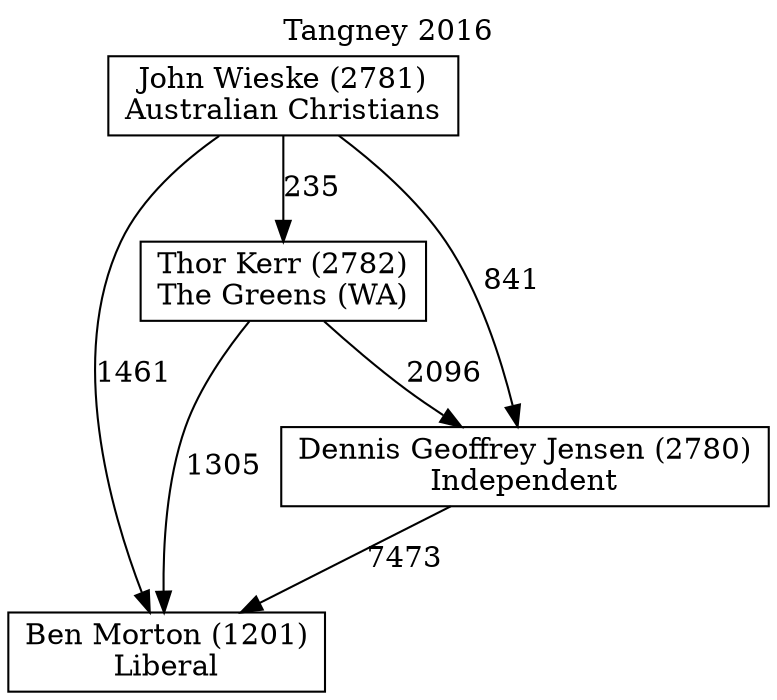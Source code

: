 // House preference flow
digraph "Ben Morton (1201)_Tangney_2016" {
	graph [label="Tangney 2016" labelloc=t mclimit=10]
	node [shape=box]
	"Thor Kerr (2782)" [label="Thor Kerr (2782)
The Greens (WA)"]
	"Ben Morton (1201)" [label="Ben Morton (1201)
Liberal"]
	"Dennis Geoffrey Jensen (2780)" [label="Dennis Geoffrey Jensen (2780)
Independent"]
	"John Wieske (2781)" [label="John Wieske (2781)
Australian Christians"]
	"John Wieske (2781)" -> "Ben Morton (1201)" [label=1461]
	"Thor Kerr (2782)" -> "Dennis Geoffrey Jensen (2780)" [label=2096]
	"John Wieske (2781)" -> "Dennis Geoffrey Jensen (2780)" [label=841]
	"John Wieske (2781)" -> "Thor Kerr (2782)" [label=235]
	"Dennis Geoffrey Jensen (2780)" -> "Ben Morton (1201)" [label=7473]
	"Thor Kerr (2782)" -> "Ben Morton (1201)" [label=1305]
}
